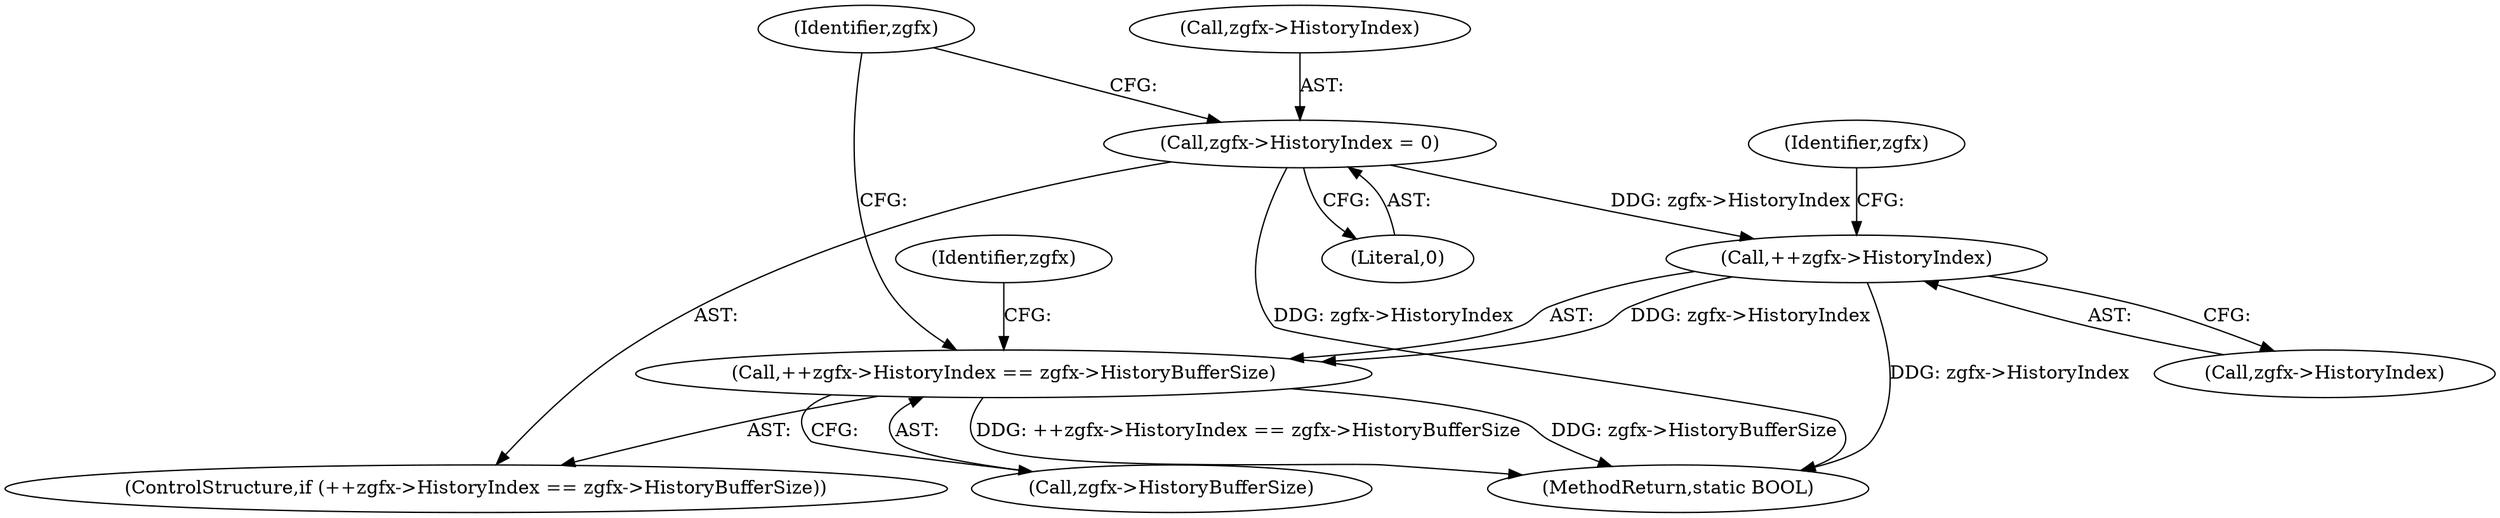 digraph "0_FreeRDP_17c363a5162fd4dc77b1df54e48d7bd9bf6b3be7_0@pointer" {
"1000341" [label="(Call,zgfx->HistoryIndex = 0)"];
"1000334" [label="(Call,++zgfx->HistoryIndex)"];
"1000333" [label="(Call,++zgfx->HistoryIndex == zgfx->HistoryBufferSize)"];
"1000341" [label="(Call,zgfx->HistoryIndex = 0)"];
"1000343" [label="(Identifier,zgfx)"];
"1000345" [label="(Literal,0)"];
"1000334" [label="(Call,++zgfx->HistoryIndex)"];
"1000335" [label="(Call,zgfx->HistoryIndex)"];
"1000339" [label="(Identifier,zgfx)"];
"1000333" [label="(Call,++zgfx->HistoryIndex == zgfx->HistoryBufferSize)"];
"1000559" [label="(MethodReturn,static BOOL)"];
"1000338" [label="(Call,zgfx->HistoryBufferSize)"];
"1000332" [label="(ControlStructure,if (++zgfx->HistoryIndex == zgfx->HistoryBufferSize))"];
"1000342" [label="(Call,zgfx->HistoryIndex)"];
"1000349" [label="(Identifier,zgfx)"];
"1000341" -> "1000332"  [label="AST: "];
"1000341" -> "1000345"  [label="CFG: "];
"1000342" -> "1000341"  [label="AST: "];
"1000345" -> "1000341"  [label="AST: "];
"1000349" -> "1000341"  [label="CFG: "];
"1000341" -> "1000559"  [label="DDG: zgfx->HistoryIndex"];
"1000341" -> "1000334"  [label="DDG: zgfx->HistoryIndex"];
"1000334" -> "1000333"  [label="AST: "];
"1000334" -> "1000335"  [label="CFG: "];
"1000335" -> "1000334"  [label="AST: "];
"1000339" -> "1000334"  [label="CFG: "];
"1000334" -> "1000559"  [label="DDG: zgfx->HistoryIndex"];
"1000334" -> "1000333"  [label="DDG: zgfx->HistoryIndex"];
"1000333" -> "1000332"  [label="AST: "];
"1000333" -> "1000338"  [label="CFG: "];
"1000338" -> "1000333"  [label="AST: "];
"1000343" -> "1000333"  [label="CFG: "];
"1000349" -> "1000333"  [label="CFG: "];
"1000333" -> "1000559"  [label="DDG: ++zgfx->HistoryIndex == zgfx->HistoryBufferSize"];
"1000333" -> "1000559"  [label="DDG: zgfx->HistoryBufferSize"];
}

